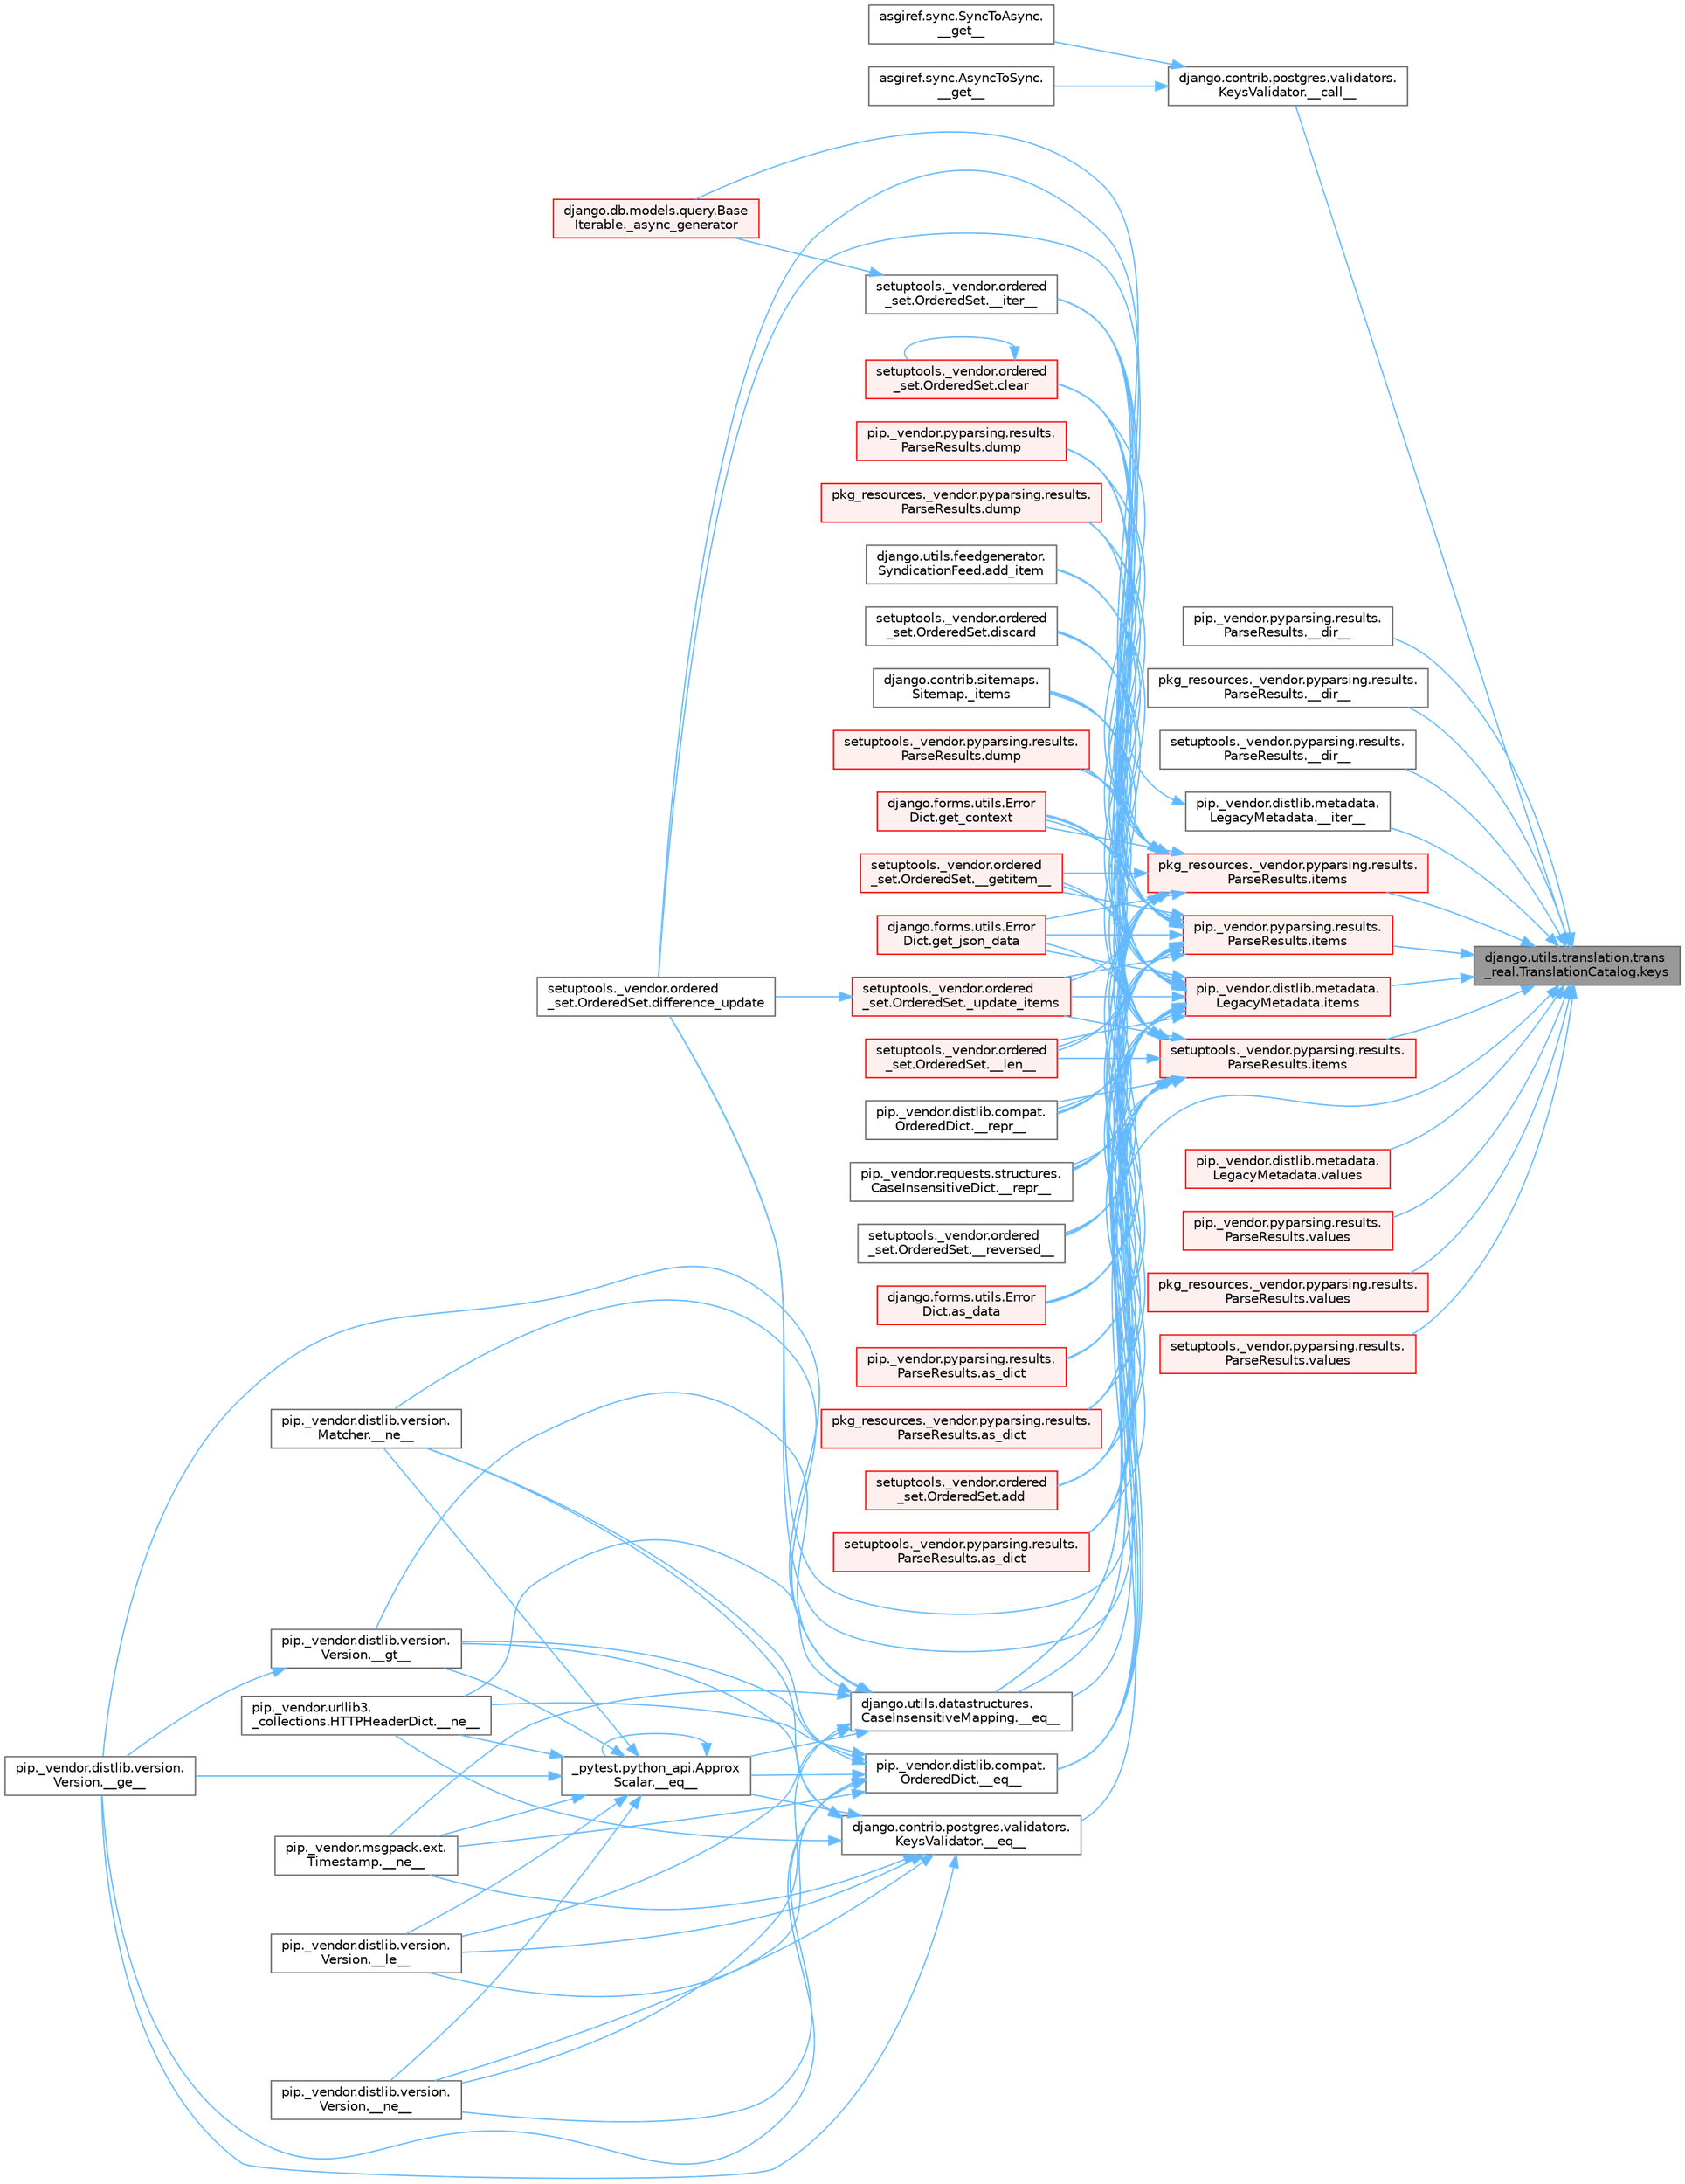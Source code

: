 digraph "django.utils.translation.trans_real.TranslationCatalog.keys"
{
 // LATEX_PDF_SIZE
  bgcolor="transparent";
  edge [fontname=Helvetica,fontsize=10,labelfontname=Helvetica,labelfontsize=10];
  node [fontname=Helvetica,fontsize=10,shape=box,height=0.2,width=0.4];
  rankdir="RL";
  Node1 [id="Node000001",label="django.utils.translation.trans\l_real.TranslationCatalog.keys",height=0.2,width=0.4,color="gray40", fillcolor="grey60", style="filled", fontcolor="black",tooltip=" "];
  Node1 -> Node2 [id="edge1_Node000001_Node000002",dir="back",color="steelblue1",style="solid",tooltip=" "];
  Node2 [id="Node000002",label="django.contrib.postgres.validators.\lKeysValidator.__call__",height=0.2,width=0.4,color="grey40", fillcolor="white", style="filled",URL="$classdjango_1_1contrib_1_1postgres_1_1validators_1_1_keys_validator.html#aa12ba221664bb002f5c6460ff524de8c",tooltip=" "];
  Node2 -> Node3 [id="edge2_Node000002_Node000003",dir="back",color="steelblue1",style="solid",tooltip=" "];
  Node3 [id="Node000003",label="asgiref.sync.AsyncToSync.\l__get__",height=0.2,width=0.4,color="grey40", fillcolor="white", style="filled",URL="$classasgiref_1_1sync_1_1_async_to_sync.html#a23e9ef7a73da98dad9e3f4e65846969b",tooltip=" "];
  Node2 -> Node4 [id="edge3_Node000002_Node000004",dir="back",color="steelblue1",style="solid",tooltip=" "];
  Node4 [id="Node000004",label="asgiref.sync.SyncToAsync.\l__get__",height=0.2,width=0.4,color="grey40", fillcolor="white", style="filled",URL="$classasgiref_1_1sync_1_1_sync_to_async.html#aebdfbe3f01079a529fd2f39810597381",tooltip=" "];
  Node1 -> Node5 [id="edge4_Node000001_Node000005",dir="back",color="steelblue1",style="solid",tooltip=" "];
  Node5 [id="Node000005",label="pip._vendor.pyparsing.results.\lParseResults.__dir__",height=0.2,width=0.4,color="grey40", fillcolor="white", style="filled",URL="$classpip_1_1__vendor_1_1pyparsing_1_1results_1_1_parse_results.html#aa70b1f3a824c53938d33e31b1bca0476",tooltip=" "];
  Node1 -> Node6 [id="edge5_Node000001_Node000006",dir="back",color="steelblue1",style="solid",tooltip=" "];
  Node6 [id="Node000006",label="pkg_resources._vendor.pyparsing.results.\lParseResults.__dir__",height=0.2,width=0.4,color="grey40", fillcolor="white", style="filled",URL="$classpkg__resources_1_1__vendor_1_1pyparsing_1_1results_1_1_parse_results.html#aff883d81f699e15371adad7b439f85fa",tooltip=" "];
  Node1 -> Node7 [id="edge6_Node000001_Node000007",dir="back",color="steelblue1",style="solid",tooltip=" "];
  Node7 [id="Node000007",label="setuptools._vendor.pyparsing.results.\lParseResults.__dir__",height=0.2,width=0.4,color="grey40", fillcolor="white", style="filled",URL="$classsetuptools_1_1__vendor_1_1pyparsing_1_1results_1_1_parse_results.html#a20b8b067fb771fbb5fe204c87197939a",tooltip=" "];
  Node1 -> Node8 [id="edge7_Node000001_Node000008",dir="back",color="steelblue1",style="solid",tooltip=" "];
  Node8 [id="Node000008",label="django.contrib.postgres.validators.\lKeysValidator.__eq__",height=0.2,width=0.4,color="grey40", fillcolor="white", style="filled",URL="$classdjango_1_1contrib_1_1postgres_1_1validators_1_1_keys_validator.html#aaf048806faa7c623c95a6a23a1641c03",tooltip=" "];
  Node8 -> Node9 [id="edge8_Node000008_Node000009",dir="back",color="steelblue1",style="solid",tooltip=" "];
  Node9 [id="Node000009",label="_pytest.python_api.Approx\lScalar.__eq__",height=0.2,width=0.4,color="grey40", fillcolor="white", style="filled",URL="$class__pytest_1_1python__api_1_1_approx_scalar.html#af4601ee4ca7409927f88c83ebfc3d923",tooltip=" "];
  Node9 -> Node9 [id="edge9_Node000009_Node000009",dir="back",color="steelblue1",style="solid",tooltip=" "];
  Node9 -> Node10 [id="edge10_Node000009_Node000010",dir="back",color="steelblue1",style="solid",tooltip=" "];
  Node10 [id="Node000010",label="pip._vendor.distlib.version.\lVersion.__ge__",height=0.2,width=0.4,color="grey40", fillcolor="white", style="filled",URL="$classpip_1_1__vendor_1_1distlib_1_1version_1_1_version.html#aa6b7b889cebc687ddb5ed9040d01b1ec",tooltip=" "];
  Node9 -> Node11 [id="edge11_Node000009_Node000011",dir="back",color="steelblue1",style="solid",tooltip=" "];
  Node11 [id="Node000011",label="pip._vendor.distlib.version.\lVersion.__gt__",height=0.2,width=0.4,color="grey40", fillcolor="white", style="filled",URL="$classpip_1_1__vendor_1_1distlib_1_1version_1_1_version.html#a51cf0c8da1bb6829173ff6861b10cb5f",tooltip=" "];
  Node11 -> Node10 [id="edge12_Node000011_Node000010",dir="back",color="steelblue1",style="solid",tooltip=" "];
  Node9 -> Node12 [id="edge13_Node000009_Node000012",dir="back",color="steelblue1",style="solid",tooltip=" "];
  Node12 [id="Node000012",label="pip._vendor.distlib.version.\lVersion.__le__",height=0.2,width=0.4,color="grey40", fillcolor="white", style="filled",URL="$classpip_1_1__vendor_1_1distlib_1_1version_1_1_version.html#ae5e2c5d9b76377e286fcf92a382cbb8b",tooltip=" "];
  Node9 -> Node13 [id="edge14_Node000009_Node000013",dir="back",color="steelblue1",style="solid",tooltip=" "];
  Node13 [id="Node000013",label="pip._vendor.distlib.version.\lMatcher.__ne__",height=0.2,width=0.4,color="grey40", fillcolor="white", style="filled",URL="$classpip_1_1__vendor_1_1distlib_1_1version_1_1_matcher.html#a24f8f8a4686bff3018fee5d22f4e02f1",tooltip=" "];
  Node9 -> Node14 [id="edge15_Node000009_Node000014",dir="back",color="steelblue1",style="solid",tooltip=" "];
  Node14 [id="Node000014",label="pip._vendor.distlib.version.\lVersion.__ne__",height=0.2,width=0.4,color="grey40", fillcolor="white", style="filled",URL="$classpip_1_1__vendor_1_1distlib_1_1version_1_1_version.html#aea3cdf6db007318ab1a2e8d144e2a4a1",tooltip=" "];
  Node9 -> Node15 [id="edge16_Node000009_Node000015",dir="back",color="steelblue1",style="solid",tooltip=" "];
  Node15 [id="Node000015",label="pip._vendor.msgpack.ext.\lTimestamp.__ne__",height=0.2,width=0.4,color="grey40", fillcolor="white", style="filled",URL="$classpip_1_1__vendor_1_1msgpack_1_1ext_1_1_timestamp.html#ac38b8cada8075f7a1133b06bc99b2317",tooltip=" "];
  Node9 -> Node16 [id="edge17_Node000009_Node000016",dir="back",color="steelblue1",style="solid",tooltip=" "];
  Node16 [id="Node000016",label="pip._vendor.urllib3.\l_collections.HTTPHeaderDict.__ne__",height=0.2,width=0.4,color="grey40", fillcolor="white", style="filled",URL="$classpip_1_1__vendor_1_1urllib3_1_1__collections_1_1_h_t_t_p_header_dict.html#aa7766a9499d33160a1258e140e35a806",tooltip=" "];
  Node8 -> Node10 [id="edge18_Node000008_Node000010",dir="back",color="steelblue1",style="solid",tooltip=" "];
  Node8 -> Node11 [id="edge19_Node000008_Node000011",dir="back",color="steelblue1",style="solid",tooltip=" "];
  Node8 -> Node12 [id="edge20_Node000008_Node000012",dir="back",color="steelblue1",style="solid",tooltip=" "];
  Node8 -> Node13 [id="edge21_Node000008_Node000013",dir="back",color="steelblue1",style="solid",tooltip=" "];
  Node8 -> Node14 [id="edge22_Node000008_Node000014",dir="back",color="steelblue1",style="solid",tooltip=" "];
  Node8 -> Node15 [id="edge23_Node000008_Node000015",dir="back",color="steelblue1",style="solid",tooltip=" "];
  Node8 -> Node16 [id="edge24_Node000008_Node000016",dir="back",color="steelblue1",style="solid",tooltip=" "];
  Node1 -> Node17 [id="edge25_Node000001_Node000017",dir="back",color="steelblue1",style="solid",tooltip=" "];
  Node17 [id="Node000017",label="pip._vendor.distlib.metadata.\lLegacyMetadata.__iter__",height=0.2,width=0.4,color="grey40", fillcolor="white", style="filled",URL="$classpip_1_1__vendor_1_1distlib_1_1metadata_1_1_legacy_metadata.html#a2e053958e60b4667723c059be4ed86cc",tooltip=" "];
  Node17 -> Node18 [id="edge26_Node000017_Node000018",dir="back",color="steelblue1",style="solid",tooltip=" "];
  Node18 [id="Node000018",label="django.db.models.query.Base\lIterable._async_generator",height=0.2,width=0.4,color="red", fillcolor="#FFF0F0", style="filled",URL="$classdjango_1_1db_1_1models_1_1query_1_1_base_iterable.html#a3ecc2267976bc6628d1fe84d78355144",tooltip=" "];
  Node1 -> Node20 [id="edge27_Node000001_Node000020",dir="back",color="steelblue1",style="solid",tooltip=" "];
  Node20 [id="Node000020",label="pip._vendor.distlib.metadata.\lLegacyMetadata.items",height=0.2,width=0.4,color="red", fillcolor="#FFF0F0", style="filled",URL="$classpip_1_1__vendor_1_1distlib_1_1metadata_1_1_legacy_metadata.html#a6030de0ed3711666a377c01d930e678d",tooltip=" "];
  Node20 -> Node21 [id="edge28_Node000020_Node000021",dir="back",color="steelblue1",style="solid",tooltip=" "];
  Node21 [id="Node000021",label="django.utils.datastructures.\lCaseInsensitiveMapping.__eq__",height=0.2,width=0.4,color="grey40", fillcolor="white", style="filled",URL="$classdjango_1_1utils_1_1datastructures_1_1_case_insensitive_mapping.html#a69618a78471c9326ffcbf5af4c33bd1a",tooltip=" "];
  Node21 -> Node9 [id="edge29_Node000021_Node000009",dir="back",color="steelblue1",style="solid",tooltip=" "];
  Node21 -> Node10 [id="edge30_Node000021_Node000010",dir="back",color="steelblue1",style="solid",tooltip=" "];
  Node21 -> Node11 [id="edge31_Node000021_Node000011",dir="back",color="steelblue1",style="solid",tooltip=" "];
  Node21 -> Node12 [id="edge32_Node000021_Node000012",dir="back",color="steelblue1",style="solid",tooltip=" "];
  Node21 -> Node13 [id="edge33_Node000021_Node000013",dir="back",color="steelblue1",style="solid",tooltip=" "];
  Node21 -> Node14 [id="edge34_Node000021_Node000014",dir="back",color="steelblue1",style="solid",tooltip=" "];
  Node21 -> Node15 [id="edge35_Node000021_Node000015",dir="back",color="steelblue1",style="solid",tooltip=" "];
  Node21 -> Node16 [id="edge36_Node000021_Node000016",dir="back",color="steelblue1",style="solid",tooltip=" "];
  Node20 -> Node22 [id="edge37_Node000020_Node000022",dir="back",color="steelblue1",style="solid",tooltip=" "];
  Node22 [id="Node000022",label="pip._vendor.distlib.compat.\lOrderedDict.__eq__",height=0.2,width=0.4,color="grey40", fillcolor="white", style="filled",URL="$classpip_1_1__vendor_1_1distlib_1_1compat_1_1_ordered_dict.html#a83b4a14d5e269c91b2dcd15ac2fc83a8",tooltip=" "];
  Node22 -> Node9 [id="edge38_Node000022_Node000009",dir="back",color="steelblue1",style="solid",tooltip=" "];
  Node22 -> Node10 [id="edge39_Node000022_Node000010",dir="back",color="steelblue1",style="solid",tooltip=" "];
  Node22 -> Node11 [id="edge40_Node000022_Node000011",dir="back",color="steelblue1",style="solid",tooltip=" "];
  Node22 -> Node12 [id="edge41_Node000022_Node000012",dir="back",color="steelblue1",style="solid",tooltip=" "];
  Node22 -> Node13 [id="edge42_Node000022_Node000013",dir="back",color="steelblue1",style="solid",tooltip=" "];
  Node22 -> Node14 [id="edge43_Node000022_Node000014",dir="back",color="steelblue1",style="solid",tooltip=" "];
  Node22 -> Node15 [id="edge44_Node000022_Node000015",dir="back",color="steelblue1",style="solid",tooltip=" "];
  Node22 -> Node16 [id="edge45_Node000022_Node000016",dir="back",color="steelblue1",style="solid",tooltip=" "];
  Node20 -> Node23 [id="edge46_Node000020_Node000023",dir="back",color="steelblue1",style="solid",tooltip=" "];
  Node23 [id="Node000023",label="setuptools._vendor.ordered\l_set.OrderedSet.__getitem__",height=0.2,width=0.4,color="red", fillcolor="#FFF0F0", style="filled",URL="$classsetuptools_1_1__vendor_1_1ordered__set_1_1_ordered_set.html#aaa8657c0e85788ac2555cc46176b060c",tooltip=" "];
  Node20 -> Node3188 [id="edge47_Node000020_Node003188",dir="back",color="steelblue1",style="solid",tooltip=" "];
  Node3188 [id="Node003188",label="setuptools._vendor.ordered\l_set.OrderedSet.__iter__",height=0.2,width=0.4,color="grey40", fillcolor="white", style="filled",URL="$classsetuptools_1_1__vendor_1_1ordered__set_1_1_ordered_set.html#ac9b71477e101c03a68acd73186086224",tooltip=" "];
  Node3188 -> Node18 [id="edge48_Node003188_Node000018",dir="back",color="steelblue1",style="solid",tooltip=" "];
  Node20 -> Node3189 [id="edge49_Node000020_Node003189",dir="back",color="steelblue1",style="solid",tooltip=" "];
  Node3189 [id="Node003189",label="setuptools._vendor.ordered\l_set.OrderedSet.__len__",height=0.2,width=0.4,color="red", fillcolor="#FFF0F0", style="filled",URL="$classsetuptools_1_1__vendor_1_1ordered__set_1_1_ordered_set.html#a9d6fda655ebb14849210009e5a0d1a47",tooltip=" "];
  Node20 -> Node3190 [id="edge50_Node000020_Node003190",dir="back",color="steelblue1",style="solid",tooltip=" "];
  Node3190 [id="Node003190",label="pip._vendor.distlib.compat.\lOrderedDict.__repr__",height=0.2,width=0.4,color="grey40", fillcolor="white", style="filled",URL="$classpip_1_1__vendor_1_1distlib_1_1compat_1_1_ordered_dict.html#a1463a8b8a735bd16c8b7ec00dd5d0e25",tooltip=" "];
  Node20 -> Node3191 [id="edge51_Node000020_Node003191",dir="back",color="steelblue1",style="solid",tooltip=" "];
  Node3191 [id="Node003191",label="pip._vendor.requests.structures.\lCaseInsensitiveDict.__repr__",height=0.2,width=0.4,color="grey40", fillcolor="white", style="filled",URL="$classpip_1_1__vendor_1_1requests_1_1structures_1_1_case_insensitive_dict.html#a37843053389f2e664cefb1f2a4c245ce",tooltip=" "];
  Node20 -> Node3192 [id="edge52_Node000020_Node003192",dir="back",color="steelblue1",style="solid",tooltip=" "];
  Node3192 [id="Node003192",label="setuptools._vendor.ordered\l_set.OrderedSet.__reversed__",height=0.2,width=0.4,color="grey40", fillcolor="white", style="filled",URL="$classsetuptools_1_1__vendor_1_1ordered__set_1_1_ordered_set.html#af61396bb9685974be3cafceb2d82c031",tooltip=" "];
  Node20 -> Node3193 [id="edge53_Node000020_Node003193",dir="back",color="steelblue1",style="solid",tooltip=" "];
  Node3193 [id="Node003193",label="django.contrib.sitemaps.\lSitemap._items",height=0.2,width=0.4,color="grey40", fillcolor="white", style="filled",URL="$classdjango_1_1contrib_1_1sitemaps_1_1_sitemap.html#a6c810076b63a1094a82f4fd25a317fad",tooltip=" "];
  Node20 -> Node3194 [id="edge54_Node000020_Node003194",dir="back",color="steelblue1",style="solid",tooltip=" "];
  Node3194 [id="Node003194",label="setuptools._vendor.ordered\l_set.OrderedSet._update_items",height=0.2,width=0.4,color="red", fillcolor="#FFF0F0", style="filled",URL="$classsetuptools_1_1__vendor_1_1ordered__set_1_1_ordered_set.html#a5a04af00a2355e349ad0222b4f243e52",tooltip=" "];
  Node3194 -> Node3195 [id="edge55_Node003194_Node003195",dir="back",color="steelblue1",style="solid",tooltip=" "];
  Node3195 [id="Node003195",label="setuptools._vendor.ordered\l_set.OrderedSet.difference_update",height=0.2,width=0.4,color="grey40", fillcolor="white", style="filled",URL="$classsetuptools_1_1__vendor_1_1ordered__set_1_1_ordered_set.html#ab64def0f455bd9cc544831b4a778e64a",tooltip=" "];
  Node20 -> Node3198 [id="edge56_Node000020_Node003198",dir="back",color="steelblue1",style="solid",tooltip=" "];
  Node3198 [id="Node003198",label="setuptools._vendor.ordered\l_set.OrderedSet.add",height=0.2,width=0.4,color="red", fillcolor="#FFF0F0", style="filled",URL="$classsetuptools_1_1__vendor_1_1ordered__set_1_1_ordered_set.html#a89b420a1836292f0417c8c86fa2bfe55",tooltip=" "];
  Node20 -> Node3199 [id="edge57_Node000020_Node003199",dir="back",color="steelblue1",style="solid",tooltip=" "];
  Node3199 [id="Node003199",label="django.utils.feedgenerator.\lSyndicationFeed.add_item",height=0.2,width=0.4,color="grey40", fillcolor="white", style="filled",URL="$classdjango_1_1utils_1_1feedgenerator_1_1_syndication_feed.html#aaf2a5b91249b5752311493594b6dfbed",tooltip=" "];
  Node20 -> Node3200 [id="edge58_Node000020_Node003200",dir="back",color="steelblue1",style="solid",tooltip=" "];
  Node3200 [id="Node003200",label="django.forms.utils.Error\lDict.as_data",height=0.2,width=0.4,color="red", fillcolor="#FFF0F0", style="filled",URL="$classdjango_1_1forms_1_1utils_1_1_error_dict.html#a95761ac05a7d995e649a90afa49c30e2",tooltip=" "];
  Node20 -> Node3203 [id="edge59_Node000020_Node003203",dir="back",color="steelblue1",style="solid",tooltip=" "];
  Node3203 [id="Node003203",label="pip._vendor.pyparsing.results.\lParseResults.as_dict",height=0.2,width=0.4,color="red", fillcolor="#FFF0F0", style="filled",URL="$classpip_1_1__vendor_1_1pyparsing_1_1results_1_1_parse_results.html#a8eacba06a635cbb7fc817457d025efe0",tooltip=" "];
  Node20 -> Node3206 [id="edge60_Node000020_Node003206",dir="back",color="steelblue1",style="solid",tooltip=" "];
  Node3206 [id="Node003206",label="pkg_resources._vendor.pyparsing.results.\lParseResults.as_dict",height=0.2,width=0.4,color="red", fillcolor="#FFF0F0", style="filled",URL="$classpkg__resources_1_1__vendor_1_1pyparsing_1_1results_1_1_parse_results.html#a8edb3571b6331a46b00f60753e3ee783",tooltip=" "];
  Node20 -> Node3207 [id="edge61_Node000020_Node003207",dir="back",color="steelblue1",style="solid",tooltip=" "];
  Node3207 [id="Node003207",label="setuptools._vendor.pyparsing.results.\lParseResults.as_dict",height=0.2,width=0.4,color="red", fillcolor="#FFF0F0", style="filled",URL="$classsetuptools_1_1__vendor_1_1pyparsing_1_1results_1_1_parse_results.html#ab5971defc22d3c1b64ec66e6fdca2f9f",tooltip=" "];
  Node20 -> Node3208 [id="edge62_Node000020_Node003208",dir="back",color="steelblue1",style="solid",tooltip=" "];
  Node3208 [id="Node003208",label="setuptools._vendor.ordered\l_set.OrderedSet.clear",height=0.2,width=0.4,color="red", fillcolor="#FFF0F0", style="filled",URL="$classsetuptools_1_1__vendor_1_1ordered__set_1_1_ordered_set.html#a7bc043a3c66cd95ef9d8ba3959c148c5",tooltip=" "];
  Node3208 -> Node3208 [id="edge63_Node003208_Node003208",dir="back",color="steelblue1",style="solid",tooltip=" "];
  Node20 -> Node3195 [id="edge64_Node000020_Node003195",dir="back",color="steelblue1",style="solid",tooltip=" "];
  Node20 -> Node3209 [id="edge65_Node000020_Node003209",dir="back",color="steelblue1",style="solid",tooltip=" "];
  Node3209 [id="Node003209",label="setuptools._vendor.ordered\l_set.OrderedSet.discard",height=0.2,width=0.4,color="grey40", fillcolor="white", style="filled",URL="$classsetuptools_1_1__vendor_1_1ordered__set_1_1_ordered_set.html#a02aa2e01238bcf97f920d043b24b415d",tooltip=" "];
  Node20 -> Node3210 [id="edge66_Node000020_Node003210",dir="back",color="steelblue1",style="solid",tooltip=" "];
  Node3210 [id="Node003210",label="pip._vendor.pyparsing.results.\lParseResults.dump",height=0.2,width=0.4,color="red", fillcolor="#FFF0F0", style="filled",URL="$classpip_1_1__vendor_1_1pyparsing_1_1results_1_1_parse_results.html#a54e027c4a7171fe6512124217be63a9e",tooltip=" "];
  Node20 -> Node3211 [id="edge67_Node000020_Node003211",dir="back",color="steelblue1",style="solid",tooltip=" "];
  Node3211 [id="Node003211",label="pkg_resources._vendor.pyparsing.results.\lParseResults.dump",height=0.2,width=0.4,color="red", fillcolor="#FFF0F0", style="filled",URL="$classpkg__resources_1_1__vendor_1_1pyparsing_1_1results_1_1_parse_results.html#ad4e45cd60b8d81b29fddd76356b68da1",tooltip=" "];
  Node20 -> Node3212 [id="edge68_Node000020_Node003212",dir="back",color="steelblue1",style="solid",tooltip=" "];
  Node3212 [id="Node003212",label="setuptools._vendor.pyparsing.results.\lParseResults.dump",height=0.2,width=0.4,color="red", fillcolor="#FFF0F0", style="filled",URL="$classsetuptools_1_1__vendor_1_1pyparsing_1_1results_1_1_parse_results.html#aa8be631c6d9da38c19f205601b6331b7",tooltip=" "];
  Node20 -> Node3213 [id="edge69_Node000020_Node003213",dir="back",color="steelblue1",style="solid",tooltip=" "];
  Node3213 [id="Node003213",label="django.forms.utils.Error\lDict.get_context",height=0.2,width=0.4,color="red", fillcolor="#FFF0F0", style="filled",URL="$classdjango_1_1forms_1_1utils_1_1_error_dict.html#aac62bf2f41f8416bc07de37d7c9d63d2",tooltip=" "];
  Node20 -> Node3214 [id="edge70_Node000020_Node003214",dir="back",color="steelblue1",style="solid",tooltip=" "];
  Node3214 [id="Node003214",label="django.forms.utils.Error\lDict.get_json_data",height=0.2,width=0.4,color="red", fillcolor="#FFF0F0", style="filled",URL="$classdjango_1_1forms_1_1utils_1_1_error_dict.html#a6c52e5a5f4afb00e3bc823c572805189",tooltip=" "];
  Node1 -> Node3218 [id="edge71_Node000001_Node003218",dir="back",color="steelblue1",style="solid",tooltip=" "];
  Node3218 [id="Node003218",label="pip._vendor.pyparsing.results.\lParseResults.items",height=0.2,width=0.4,color="red", fillcolor="#FFF0F0", style="filled",URL="$classpip_1_1__vendor_1_1pyparsing_1_1results_1_1_parse_results.html#a9c7519fa02524192b529a128b208be2e",tooltip=" "];
  Node3218 -> Node21 [id="edge72_Node003218_Node000021",dir="back",color="steelblue1",style="solid",tooltip=" "];
  Node3218 -> Node22 [id="edge73_Node003218_Node000022",dir="back",color="steelblue1",style="solid",tooltip=" "];
  Node3218 -> Node23 [id="edge74_Node003218_Node000023",dir="back",color="steelblue1",style="solid",tooltip=" "];
  Node3218 -> Node3188 [id="edge75_Node003218_Node003188",dir="back",color="steelblue1",style="solid",tooltip=" "];
  Node3218 -> Node3189 [id="edge76_Node003218_Node003189",dir="back",color="steelblue1",style="solid",tooltip=" "];
  Node3218 -> Node3190 [id="edge77_Node003218_Node003190",dir="back",color="steelblue1",style="solid",tooltip=" "];
  Node3218 -> Node3191 [id="edge78_Node003218_Node003191",dir="back",color="steelblue1",style="solid",tooltip=" "];
  Node3218 -> Node3192 [id="edge79_Node003218_Node003192",dir="back",color="steelblue1",style="solid",tooltip=" "];
  Node3218 -> Node3193 [id="edge80_Node003218_Node003193",dir="back",color="steelblue1",style="solid",tooltip=" "];
  Node3218 -> Node3194 [id="edge81_Node003218_Node003194",dir="back",color="steelblue1",style="solid",tooltip=" "];
  Node3218 -> Node3198 [id="edge82_Node003218_Node003198",dir="back",color="steelblue1",style="solid",tooltip=" "];
  Node3218 -> Node3199 [id="edge83_Node003218_Node003199",dir="back",color="steelblue1",style="solid",tooltip=" "];
  Node3218 -> Node3200 [id="edge84_Node003218_Node003200",dir="back",color="steelblue1",style="solid",tooltip=" "];
  Node3218 -> Node3203 [id="edge85_Node003218_Node003203",dir="back",color="steelblue1",style="solid",tooltip=" "];
  Node3218 -> Node3206 [id="edge86_Node003218_Node003206",dir="back",color="steelblue1",style="solid",tooltip=" "];
  Node3218 -> Node3207 [id="edge87_Node003218_Node003207",dir="back",color="steelblue1",style="solid",tooltip=" "];
  Node3218 -> Node3208 [id="edge88_Node003218_Node003208",dir="back",color="steelblue1",style="solid",tooltip=" "];
  Node3218 -> Node3195 [id="edge89_Node003218_Node003195",dir="back",color="steelblue1",style="solid",tooltip=" "];
  Node3218 -> Node3209 [id="edge90_Node003218_Node003209",dir="back",color="steelblue1",style="solid",tooltip=" "];
  Node3218 -> Node3210 [id="edge91_Node003218_Node003210",dir="back",color="steelblue1",style="solid",tooltip=" "];
  Node3218 -> Node3211 [id="edge92_Node003218_Node003211",dir="back",color="steelblue1",style="solid",tooltip=" "];
  Node3218 -> Node3212 [id="edge93_Node003218_Node003212",dir="back",color="steelblue1",style="solid",tooltip=" "];
  Node3218 -> Node3213 [id="edge94_Node003218_Node003213",dir="back",color="steelblue1",style="solid",tooltip=" "];
  Node3218 -> Node3214 [id="edge95_Node003218_Node003214",dir="back",color="steelblue1",style="solid",tooltip=" "];
  Node1 -> Node3221 [id="edge96_Node000001_Node003221",dir="back",color="steelblue1",style="solid",tooltip=" "];
  Node3221 [id="Node003221",label="pkg_resources._vendor.pyparsing.results.\lParseResults.items",height=0.2,width=0.4,color="red", fillcolor="#FFF0F0", style="filled",URL="$classpkg__resources_1_1__vendor_1_1pyparsing_1_1results_1_1_parse_results.html#a2b101cc8f2dfba49f44ad18bca57a38d",tooltip=" "];
  Node3221 -> Node21 [id="edge97_Node003221_Node000021",dir="back",color="steelblue1",style="solid",tooltip=" "];
  Node3221 -> Node22 [id="edge98_Node003221_Node000022",dir="back",color="steelblue1",style="solid",tooltip=" "];
  Node3221 -> Node23 [id="edge99_Node003221_Node000023",dir="back",color="steelblue1",style="solid",tooltip=" "];
  Node3221 -> Node3188 [id="edge100_Node003221_Node003188",dir="back",color="steelblue1",style="solid",tooltip=" "];
  Node3221 -> Node3189 [id="edge101_Node003221_Node003189",dir="back",color="steelblue1",style="solid",tooltip=" "];
  Node3221 -> Node3190 [id="edge102_Node003221_Node003190",dir="back",color="steelblue1",style="solid",tooltip=" "];
  Node3221 -> Node3191 [id="edge103_Node003221_Node003191",dir="back",color="steelblue1",style="solid",tooltip=" "];
  Node3221 -> Node3192 [id="edge104_Node003221_Node003192",dir="back",color="steelblue1",style="solid",tooltip=" "];
  Node3221 -> Node3193 [id="edge105_Node003221_Node003193",dir="back",color="steelblue1",style="solid",tooltip=" "];
  Node3221 -> Node3194 [id="edge106_Node003221_Node003194",dir="back",color="steelblue1",style="solid",tooltip=" "];
  Node3221 -> Node3198 [id="edge107_Node003221_Node003198",dir="back",color="steelblue1",style="solid",tooltip=" "];
  Node3221 -> Node3199 [id="edge108_Node003221_Node003199",dir="back",color="steelblue1",style="solid",tooltip=" "];
  Node3221 -> Node3200 [id="edge109_Node003221_Node003200",dir="back",color="steelblue1",style="solid",tooltip=" "];
  Node3221 -> Node3203 [id="edge110_Node003221_Node003203",dir="back",color="steelblue1",style="solid",tooltip=" "];
  Node3221 -> Node3206 [id="edge111_Node003221_Node003206",dir="back",color="steelblue1",style="solid",tooltip=" "];
  Node3221 -> Node3207 [id="edge112_Node003221_Node003207",dir="back",color="steelblue1",style="solid",tooltip=" "];
  Node3221 -> Node3208 [id="edge113_Node003221_Node003208",dir="back",color="steelblue1",style="solid",tooltip=" "];
  Node3221 -> Node3195 [id="edge114_Node003221_Node003195",dir="back",color="steelblue1",style="solid",tooltip=" "];
  Node3221 -> Node3209 [id="edge115_Node003221_Node003209",dir="back",color="steelblue1",style="solid",tooltip=" "];
  Node3221 -> Node3210 [id="edge116_Node003221_Node003210",dir="back",color="steelblue1",style="solid",tooltip=" "];
  Node3221 -> Node3211 [id="edge117_Node003221_Node003211",dir="back",color="steelblue1",style="solid",tooltip=" "];
  Node3221 -> Node3212 [id="edge118_Node003221_Node003212",dir="back",color="steelblue1",style="solid",tooltip=" "];
  Node3221 -> Node3213 [id="edge119_Node003221_Node003213",dir="back",color="steelblue1",style="solid",tooltip=" "];
  Node3221 -> Node3214 [id="edge120_Node003221_Node003214",dir="back",color="steelblue1",style="solid",tooltip=" "];
  Node1 -> Node3224 [id="edge121_Node000001_Node003224",dir="back",color="steelblue1",style="solid",tooltip=" "];
  Node3224 [id="Node003224",label="setuptools._vendor.pyparsing.results.\lParseResults.items",height=0.2,width=0.4,color="red", fillcolor="#FFF0F0", style="filled",URL="$classsetuptools_1_1__vendor_1_1pyparsing_1_1results_1_1_parse_results.html#a30d259592837cf08320bf96e1ca3e77a",tooltip=" "];
  Node3224 -> Node21 [id="edge122_Node003224_Node000021",dir="back",color="steelblue1",style="solid",tooltip=" "];
  Node3224 -> Node22 [id="edge123_Node003224_Node000022",dir="back",color="steelblue1",style="solid",tooltip=" "];
  Node3224 -> Node23 [id="edge124_Node003224_Node000023",dir="back",color="steelblue1",style="solid",tooltip=" "];
  Node3224 -> Node3188 [id="edge125_Node003224_Node003188",dir="back",color="steelblue1",style="solid",tooltip=" "];
  Node3224 -> Node3189 [id="edge126_Node003224_Node003189",dir="back",color="steelblue1",style="solid",tooltip=" "];
  Node3224 -> Node3190 [id="edge127_Node003224_Node003190",dir="back",color="steelblue1",style="solid",tooltip=" "];
  Node3224 -> Node3191 [id="edge128_Node003224_Node003191",dir="back",color="steelblue1",style="solid",tooltip=" "];
  Node3224 -> Node3192 [id="edge129_Node003224_Node003192",dir="back",color="steelblue1",style="solid",tooltip=" "];
  Node3224 -> Node3193 [id="edge130_Node003224_Node003193",dir="back",color="steelblue1",style="solid",tooltip=" "];
  Node3224 -> Node3194 [id="edge131_Node003224_Node003194",dir="back",color="steelblue1",style="solid",tooltip=" "];
  Node3224 -> Node3198 [id="edge132_Node003224_Node003198",dir="back",color="steelblue1",style="solid",tooltip=" "];
  Node3224 -> Node3199 [id="edge133_Node003224_Node003199",dir="back",color="steelblue1",style="solid",tooltip=" "];
  Node3224 -> Node3200 [id="edge134_Node003224_Node003200",dir="back",color="steelblue1",style="solid",tooltip=" "];
  Node3224 -> Node3203 [id="edge135_Node003224_Node003203",dir="back",color="steelblue1",style="solid",tooltip=" "];
  Node3224 -> Node3206 [id="edge136_Node003224_Node003206",dir="back",color="steelblue1",style="solid",tooltip=" "];
  Node3224 -> Node3207 [id="edge137_Node003224_Node003207",dir="back",color="steelblue1",style="solid",tooltip=" "];
  Node3224 -> Node3208 [id="edge138_Node003224_Node003208",dir="back",color="steelblue1",style="solid",tooltip=" "];
  Node3224 -> Node3195 [id="edge139_Node003224_Node003195",dir="back",color="steelblue1",style="solid",tooltip=" "];
  Node3224 -> Node3209 [id="edge140_Node003224_Node003209",dir="back",color="steelblue1",style="solid",tooltip=" "];
  Node3224 -> Node3210 [id="edge141_Node003224_Node003210",dir="back",color="steelblue1",style="solid",tooltip=" "];
  Node3224 -> Node3211 [id="edge142_Node003224_Node003211",dir="back",color="steelblue1",style="solid",tooltip=" "];
  Node3224 -> Node3212 [id="edge143_Node003224_Node003212",dir="back",color="steelblue1",style="solid",tooltip=" "];
  Node3224 -> Node3213 [id="edge144_Node003224_Node003213",dir="back",color="steelblue1",style="solid",tooltip=" "];
  Node3224 -> Node3214 [id="edge145_Node003224_Node003214",dir="back",color="steelblue1",style="solid",tooltip=" "];
  Node1 -> Node3227 [id="edge146_Node000001_Node003227",dir="back",color="steelblue1",style="solid",tooltip=" "];
  Node3227 [id="Node003227",label="pip._vendor.distlib.metadata.\lLegacyMetadata.values",height=0.2,width=0.4,color="red", fillcolor="#FFF0F0", style="filled",URL="$classpip_1_1__vendor_1_1distlib_1_1metadata_1_1_legacy_metadata.html#a6b3ac4adfb31494e468a4c02d47e8dd7",tooltip=" "];
  Node1 -> Node3228 [id="edge147_Node000001_Node003228",dir="back",color="steelblue1",style="solid",tooltip=" "];
  Node3228 [id="Node003228",label="pip._vendor.pyparsing.results.\lParseResults.values",height=0.2,width=0.4,color="red", fillcolor="#FFF0F0", style="filled",URL="$classpip_1_1__vendor_1_1pyparsing_1_1results_1_1_parse_results.html#ac18f70b899d1740db49618541d5df0a4",tooltip=" "];
  Node1 -> Node3230 [id="edge148_Node000001_Node003230",dir="back",color="steelblue1",style="solid",tooltip=" "];
  Node3230 [id="Node003230",label="pkg_resources._vendor.pyparsing.results.\lParseResults.values",height=0.2,width=0.4,color="red", fillcolor="#FFF0F0", style="filled",URL="$classpkg__resources_1_1__vendor_1_1pyparsing_1_1results_1_1_parse_results.html#ac466eb2951551ce4a3b48c7cc3b5cc1d",tooltip=" "];
  Node1 -> Node3232 [id="edge149_Node000001_Node003232",dir="back",color="steelblue1",style="solid",tooltip=" "];
  Node3232 [id="Node003232",label="setuptools._vendor.pyparsing.results.\lParseResults.values",height=0.2,width=0.4,color="red", fillcolor="#FFF0F0", style="filled",URL="$classsetuptools_1_1__vendor_1_1pyparsing_1_1results_1_1_parse_results.html#a3632fda7230ed3d9d2f09b483cc1b502",tooltip=" "];
}
